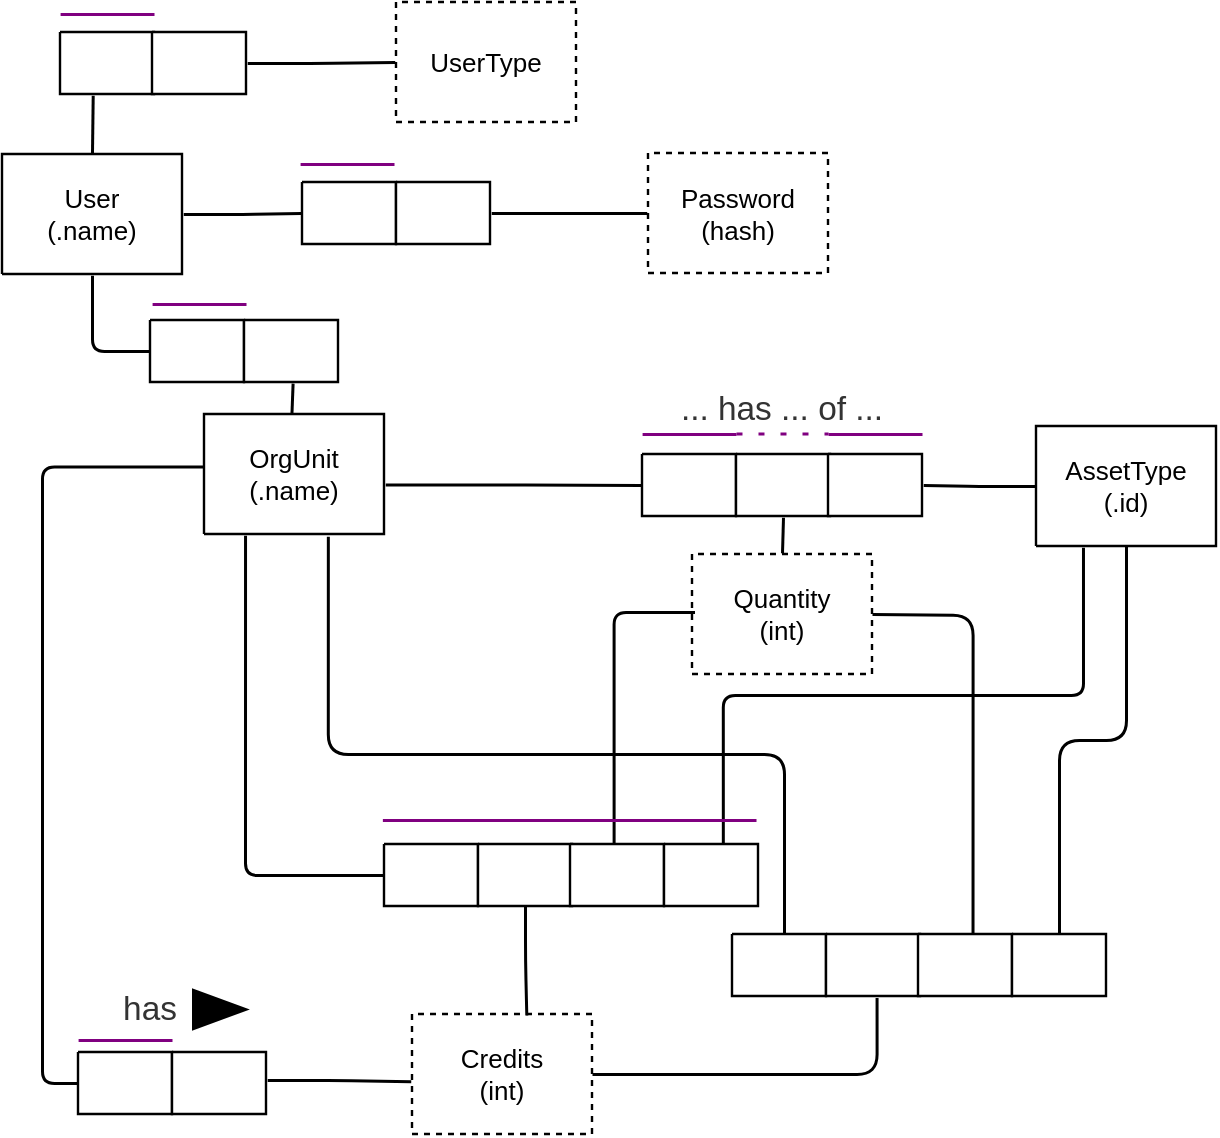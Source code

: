 <mxfile version="14.5.3" type="github">
  <diagram id="4xDrk-c8I_BD5ucDnmGU" name="Page-1">
    <mxGraphModel dx="1254" dy="651" grid="1" gridSize="10" guides="1" tooltips="1" connect="1" arrows="1" fold="1" page="1" pageScale="1" pageWidth="827" pageHeight="1169" math="0" shadow="0">
      <root>
        <mxCell id="0" />
        <mxCell id="1" parent="0" />
        <UserObject label="... has ... of ..." lucidchartObjectId="GAUo3a5jdaiz" id="cci7vfsGfOAvyLnjox6C-1">
          <mxCell style="html=1;overflow=block;blockSpacing=1;whiteSpace=wrap;strokeColor=none;fillColor=none;whiteSpace=wrap;fontSize=16.7;fontColor=#333333;spacing=0;strokeOpacity=100;rounded=1;absoluteArcSize=1;arcSize=9;strokeWidth=2.3;" parent="1" vertex="1">
            <mxGeometry x="435" y="225" width="180" height="45" as="geometry" />
          </mxCell>
        </UserObject>
        <UserObject label="has" lucidchartObjectId="yBUoh3BoLTmM" id="cci7vfsGfOAvyLnjox6C-2">
          <mxCell style="html=1;overflow=block;blockSpacing=1;whiteSpace=wrap;strokeColor=none;fillColor=none;whiteSpace=wrap;fontSize=16.7;fontColor=#333333;spacing=0;strokeOpacity=100;rounded=1;absoluteArcSize=1;arcSize=9;strokeWidth=2.3;" parent="1" vertex="1">
            <mxGeometry x="173" y="525" width="72" height="45" as="geometry" />
          </mxCell>
        </UserObject>
        <mxCell id="cci7vfsGfOAvyLnjox6C-3" value="" style="group;html=1;" parent="1" vertex="1">
          <mxGeometry x="285" y="134" width="47" height="31" as="geometry" />
        </mxCell>
        <mxCell id="cci7vfsGfOAvyLnjox6C-4" value="" style="shape=stencil(UzV2Ls5ILEhVNTIoLinKz04tz0wpyVA1dlE1MsrMy0gtyiwBslSNXVWNndPyi1LTi/JL81Ig/IJEkEoQKze/DGRCBUSfAUiHkUElMs8NojAnMw+nQkMDPEphkmQpJtoJKAqBDIQP0zJzciABhCyPHiJAIUhoGrsCAA==);whiteSpace=wrap;fontSize=13;fillOpacity=100;strokeWidth=1.2;whiteSpace=wrap;spacing=0;rounded=1;absoluteArcSize=1;arcSize=1.2;" parent="cci7vfsGfOAvyLnjox6C-3" vertex="1">
          <mxGeometry width="47" height="31" relative="1" as="geometry" />
        </mxCell>
        <mxCell id="cci7vfsGfOAvyLnjox6C-5" value="" style="group;html=1;" parent="1" vertex="1">
          <mxGeometry x="332" y="134" width="47" height="31" as="geometry" />
        </mxCell>
        <mxCell id="cci7vfsGfOAvyLnjox6C-6" value="" style="shape=stencil(UzV2Ls5ILEhVNTIoLinKz04tz0wpyVA1dlE1MsrMy0gtyiwBslSNXVWNndPyi1LTi/JL81Ig/IJEkEoQKze/DGRCBUSfAUiHkUElMs8NojAnMw+nQkMDPEphkmQpJtoJKAqBDIQP0zJzciABhCyPHiJAIUhoGrsCAA==);whiteSpace=wrap;fontSize=13;fillOpacity=100;strokeWidth=1.2;whiteSpace=wrap;spacing=0;rounded=1;absoluteArcSize=1;arcSize=1.2;" parent="cci7vfsGfOAvyLnjox6C-5" vertex="1">
          <mxGeometry width="47" height="31" relative="1" as="geometry" />
        </mxCell>
        <mxCell id="cci7vfsGfOAvyLnjox6C-7" value="" style="group;html=1;" parent="1" vertex="1">
          <mxGeometry x="135" y="120" width="90" height="60" as="geometry" />
        </mxCell>
        <mxCell id="cci7vfsGfOAvyLnjox6C-8" value="" style="shape=stencil(nZBLDoAgDERP0z3SIyjew0SURgSD+Lu9kMZoXLhwN9O+tukAlrNpJg1SzDH4QW/URgNYgZTkjA4UkwJUgGXng+6DX1zLfmoymdXo17xh5zmRJ6Q42BWCfc2oJfdAr+Yv+AP9Cb7OJ3H/2JG1HNGz/84klThPVCc=);whiteSpace=wrap;fontSize=13;fillOpacity=100;strokeWidth=1.2;whiteSpace=wrap;spacing=0;rounded=1;absoluteArcSize=1;arcSize=36;" parent="cci7vfsGfOAvyLnjox6C-7" vertex="1">
          <mxGeometry width="90" height="60" relative="1" as="geometry" />
        </mxCell>
        <mxCell id="cci7vfsGfOAvyLnjox6C-9" value="User&#xa;(.name)" style="strokeColor=none;fillColor=none;overflow=visible;whiteSpace=wrap;fontSize=13;whiteSpace=wrap;spacing=0;fillOpacity=100;rounded=1;absoluteArcSize=1;arcSize=36;strokeWidth=1.2;whiteSpace=wrap;" parent="cci7vfsGfOAvyLnjox6C-7" vertex="1">
          <mxGeometry x="0.188" y="0.222" width="56.16" height="33.36" relative="1" as="geometry" />
        </mxCell>
        <mxCell id="cci7vfsGfOAvyLnjox6C-10" value="" style="group;html=1;" parent="1" vertex="1">
          <mxGeometry x="458" y="119.5" width="90" height="60" as="geometry" />
        </mxCell>
        <mxCell id="cci7vfsGfOAvyLnjox6C-11" value="" style="shape=stencil(nZBLDoAgDERP0z3SIyjew0SURgSD+Lu9kMZoXLhwN9O+tukAlrNpJg1SzDH4QW/URgNYgZTkjA4UkwJUgGXng+6DX1zLfmoymdXo17xh5zmRJ6Q42BWCfc2oJfdAr+Yv+AP9Cb7OJ3H/2JG1HNGz/84klThPVCc=);whiteSpace=wrap;fontSize=13;fillOpacity=100;strokeWidth=1.2;whiteSpace=wrap;spacing=0;rounded=1;absoluteArcSize=1;arcSize=36;dashed=1;fixDash=1;" parent="cci7vfsGfOAvyLnjox6C-10" vertex="1">
          <mxGeometry width="90" height="60" relative="1" as="geometry" />
        </mxCell>
        <mxCell id="cci7vfsGfOAvyLnjox6C-12" value="Password&#xa;(hash)" style="strokeColor=none;fillColor=none;overflow=visible;whiteSpace=wrap;fontSize=13;whiteSpace=wrap;spacing=0;fillOpacity=100;rounded=1;absoluteArcSize=1;arcSize=36;dashed=1;fixDash=1;strokeWidth=1.2;whiteSpace=wrap;" parent="cci7vfsGfOAvyLnjox6C-10" vertex="1">
          <mxGeometry x="0.188" y="0.222" width="56.16" height="33.36" relative="1" as="geometry" />
        </mxCell>
        <mxCell id="cci7vfsGfOAvyLnjox6C-13" value="" style="group;html=1;" parent="1" vertex="1">
          <mxGeometry x="332" y="44" width="90" height="60" as="geometry" />
        </mxCell>
        <mxCell id="cci7vfsGfOAvyLnjox6C-14" value="" style="shape=stencil(nZBLDoAgDERP0z3SIyjew0SURgSD+Lu9kMZoXLhwN9O+tukAlrNpJg1SzDH4QW/URgNYgZTkjA4UkwJUgGXng+6DX1zLfmoymdXo17xh5zmRJ6Q42BWCfc2oJfdAr+Yv+AP9Cb7OJ3H/2JG1HNGz/84klThPVCc=);whiteSpace=wrap;fontSize=13;fillOpacity=100;strokeWidth=1.2;whiteSpace=wrap;spacing=0;rounded=1;absoluteArcSize=1;arcSize=36;dashed=1;fixDash=1;" parent="cci7vfsGfOAvyLnjox6C-13" vertex="1">
          <mxGeometry width="90" height="60" relative="1" as="geometry" />
        </mxCell>
        <mxCell id="cci7vfsGfOAvyLnjox6C-15" value="UserType" style="strokeColor=none;fillColor=none;overflow=visible;whiteSpace=wrap;fontSize=13;whiteSpace=wrap;spacing=0;fillOpacity=100;rounded=1;absoluteArcSize=1;arcSize=36;dashed=1;fixDash=1;strokeWidth=1.2;whiteSpace=wrap;" parent="cci7vfsGfOAvyLnjox6C-13" vertex="1">
          <mxGeometry x="0.188" y="0.222" width="56.16" height="33.36" relative="1" as="geometry" />
        </mxCell>
        <mxCell id="cci7vfsGfOAvyLnjox6C-16" value="" style="group;html=1;" parent="1" vertex="1">
          <mxGeometry x="164" y="59" width="47" height="31" as="geometry" />
        </mxCell>
        <mxCell id="cci7vfsGfOAvyLnjox6C-17" value="" style="shape=stencil(UzV2Ls5ILEhVNTIoLinKz04tz0wpyVA1dlE1MsrMy0gtyiwBslSNXVWNndPyi1LTi/JL81Ig/IJEkEoQKze/DGRCBUSfAUiHkUElMs8NojAnMw+nQkMDPEphkmQpJtoJKAqBDIQP0zJzciABhCyPHiJAIUhoGrsCAA==);whiteSpace=wrap;fontSize=13;fillOpacity=100;strokeWidth=1.2;whiteSpace=wrap;spacing=0;rounded=1;absoluteArcSize=1;arcSize=1.2;" parent="cci7vfsGfOAvyLnjox6C-16" vertex="1">
          <mxGeometry width="47" height="31" relative="1" as="geometry" />
        </mxCell>
        <mxCell id="cci7vfsGfOAvyLnjox6C-18" value="" style="group;html=1;" parent="1" vertex="1">
          <mxGeometry x="210" y="59" width="47" height="31" as="geometry" />
        </mxCell>
        <mxCell id="cci7vfsGfOAvyLnjox6C-19" value="" style="shape=stencil(UzV2Ls5ILEhVNTIoLinKz04tz0wpyVA1dlE1MsrMy0gtyiwBslSNXVWNndPyi1LTi/JL81Ig/IJEkEoQKze/DGRCBUSfAUiHkUElMs8NojAnMw+nQkMDPEphkmQpJtoJKAqBDIQP0zJzciABhCyPHiJAIUhoGrsCAA==);whiteSpace=wrap;fontSize=13;fillOpacity=100;strokeWidth=1.2;whiteSpace=wrap;spacing=0;rounded=1;absoluteArcSize=1;arcSize=1.2;" parent="cci7vfsGfOAvyLnjox6C-18" vertex="1">
          <mxGeometry width="47" height="31" relative="1" as="geometry" />
        </mxCell>
        <UserObject label="" lucidchartObjectId="wpUodiBZmsWQ" id="cci7vfsGfOAvyLnjox6C-20">
          <mxCell style="html=1;jettySize=18;whiteSpace=wrap;fontSize=13;strokeWidth=1.5;rounded=1;arcSize=12;edgeStyle=orthogonalEdgeStyle;startArrow=none;;endArrow=none;;exitX=1.007;exitY=0.5;exitPerimeter=0;entryX=-0.013;entryY=0.5;entryPerimeter=0;" parent="1" source="cci7vfsGfOAvyLnjox6C-7" target="cci7vfsGfOAvyLnjox6C-3" edge="1">
            <mxGeometry width="100" height="100" relative="1" as="geometry">
              <Array as="points" />
            </mxGeometry>
          </mxCell>
        </UserObject>
        <UserObject label="" lucidchartObjectId="XpUoNl3l4ifS" id="cci7vfsGfOAvyLnjox6C-21">
          <mxCell style="html=1;jettySize=18;whiteSpace=wrap;fontSize=13;strokeOpacity=100;strokeWidth=1.5;rounded=1;arcSize=12;edgeStyle=orthogonalEdgeStyle;startArrow=none;;endArrow=none;;exitX=1.013;exitY=0.5;exitPerimeter=0;entryX=-0.007;entryY=0.5;entryPerimeter=0;" parent="1" source="cci7vfsGfOAvyLnjox6C-5" target="cci7vfsGfOAvyLnjox6C-10" edge="1">
            <mxGeometry width="100" height="100" relative="1" as="geometry">
              <Array as="points" />
            </mxGeometry>
          </mxCell>
        </UserObject>
        <UserObject label="" lucidchartObjectId="2pUoSjS_FtsD" id="cci7vfsGfOAvyLnjox6C-22">
          <mxCell style="html=1;jettySize=18;whiteSpace=wrap;fontSize=13;strokeOpacity=100;strokeWidth=1.5;rounded=1;arcSize=12;edgeStyle=orthogonalEdgeStyle;startArrow=none;;endArrow=none;;exitX=0.5;exitY=-0.01;exitPerimeter=0;entryX=0.348;entryY=1.019;entryPerimeter=0;" parent="1" source="cci7vfsGfOAvyLnjox6C-7" target="cci7vfsGfOAvyLnjox6C-16" edge="1">
            <mxGeometry width="100" height="100" relative="1" as="geometry">
              <Array as="points" />
            </mxGeometry>
          </mxCell>
        </UserObject>
        <UserObject label="" lucidchartObjectId="_pUo.dQQp8Nm" id="cci7vfsGfOAvyLnjox6C-23">
          <mxCell style="html=1;jettySize=18;whiteSpace=wrap;fontSize=13;strokeOpacity=100;strokeWidth=1.5;rounded=1;arcSize=12;edgeStyle=orthogonalEdgeStyle;startArrow=none;;endArrow=none;;exitX=1.013;exitY=0.5;exitPerimeter=0;entryX=-0.007;entryY=0.5;entryPerimeter=0;" parent="1" source="cci7vfsGfOAvyLnjox6C-18" target="cci7vfsGfOAvyLnjox6C-13" edge="1">
            <mxGeometry width="100" height="100" relative="1" as="geometry">
              <Array as="points" />
            </mxGeometry>
          </mxCell>
        </UserObject>
        <mxCell id="cci7vfsGfOAvyLnjox6C-24" value="" style="group;html=1;" parent="1" vertex="1">
          <mxGeometry x="236" y="250" width="90" height="60" as="geometry" />
        </mxCell>
        <mxCell id="cci7vfsGfOAvyLnjox6C-25" value="" style="shape=stencil(nZBLDoAgDERP0z3SIyjew0SURgSD+Lu9kMZoXLhwN9O+tukAlrNpJg1SzDH4QW/URgNYgZTkjA4UkwJUgGXng+6DX1zLfmoymdXo17xh5zmRJ6Q42BWCfc2oJfdAr+Yv+AP9Cb7OJ3H/2JG1HNGz/84klThPVCc=);whiteSpace=wrap;fontSize=13;fillOpacity=100;strokeWidth=1.2;whiteSpace=wrap;spacing=0;rounded=1;absoluteArcSize=1;arcSize=36;" parent="cci7vfsGfOAvyLnjox6C-24" vertex="1">
          <mxGeometry width="90" height="60" relative="1" as="geometry" />
        </mxCell>
        <mxCell id="cci7vfsGfOAvyLnjox6C-26" value="OrgUnit&#xa;(.name)" style="strokeColor=none;fillColor=none;overflow=visible;whiteSpace=wrap;fontSize=13;whiteSpace=wrap;spacing=0;fillOpacity=100;rounded=1;absoluteArcSize=1;arcSize=36;strokeWidth=1.2;whiteSpace=wrap;" parent="cci7vfsGfOAvyLnjox6C-24" vertex="1">
          <mxGeometry x="0.188" y="0.222" width="56.16" height="33.36" relative="1" as="geometry" />
        </mxCell>
        <mxCell id="cci7vfsGfOAvyLnjox6C-27" value="" style="group;html=1;" parent="1" vertex="1">
          <mxGeometry x="209" y="203" width="47" height="31" as="geometry" />
        </mxCell>
        <mxCell id="cci7vfsGfOAvyLnjox6C-28" value="" style="shape=stencil(UzV2Ls5ILEhVNTIoLinKz04tz0wpyVA1dlE1MsrMy0gtyiwBslSNXVWNndPyi1LTi/JL81Ig/IJEkEoQKze/DGRCBUSfAUiHkUElMs8NojAnMw+nQkMDPEphkmQpJtoJKAqBDIQP0zJzciABhCyPHiJAIUhoGrsCAA==);whiteSpace=wrap;fontSize=13;fillOpacity=100;strokeWidth=1.2;whiteSpace=wrap;spacing=0;rounded=1;absoluteArcSize=1;arcSize=1.2;" parent="cci7vfsGfOAvyLnjox6C-27" vertex="1">
          <mxGeometry width="47" height="31" relative="1" as="geometry" />
        </mxCell>
        <mxCell id="cci7vfsGfOAvyLnjox6C-29" value="" style="group;html=1;" parent="1" vertex="1">
          <mxGeometry x="256" y="203" width="47" height="31" as="geometry" />
        </mxCell>
        <mxCell id="cci7vfsGfOAvyLnjox6C-30" value="" style="shape=stencil(UzV2Ls5ILEhVNTIoLinKz04tz0wpyVA1dlE1MsrMy0gtyiwBslSNXVWNndPyi1LTi/JL81Ig/IJEkEoQKze/DGRCBUSfAUiHkUElMs8NojAnMw+nQkMDPEphkmQpJtoJKAqBDIQP0zJzciABhCyPHiJAIUhoGrsCAA==);whiteSpace=wrap;fontSize=13;fillOpacity=100;strokeWidth=1.2;whiteSpace=wrap;spacing=0;rounded=1;absoluteArcSize=1;arcSize=1.2;" parent="cci7vfsGfOAvyLnjox6C-29" vertex="1">
          <mxGeometry width="47" height="31" relative="1" as="geometry" />
        </mxCell>
        <UserObject label="" lucidchartObjectId="AqUoGlhD3~EB" id="cci7vfsGfOAvyLnjox6C-31">
          <mxCell style="html=1;jettySize=18;whiteSpace=wrap;fontSize=13;strokeOpacity=100;strokeWidth=1.5;rounded=1;arcSize=12;edgeStyle=orthogonalEdgeStyle;startArrow=none;;endArrow=none;;exitX=0.5;exitY=1.01;exitPerimeter=0;entryX=-0.013;entryY=0.5;entryPerimeter=0;" parent="1" source="cci7vfsGfOAvyLnjox6C-7" target="cci7vfsGfOAvyLnjox6C-27" edge="1">
            <mxGeometry width="100" height="100" relative="1" as="geometry">
              <Array as="points" />
            </mxGeometry>
          </mxCell>
        </UserObject>
        <UserObject label="" lucidchartObjectId="CqUoW1-_6A-1" id="cci7vfsGfOAvyLnjox6C-32">
          <mxCell style="html=1;jettySize=18;whiteSpace=wrap;fontSize=13;strokeOpacity=100;strokeWidth=1.5;rounded=1;arcSize=12;edgeStyle=orthogonalEdgeStyle;startArrow=none;;endArrow=none;;exitX=0.517;exitY=1.019;exitPerimeter=0;entryX=0.486;entryY=-0.01;entryPerimeter=0;" parent="1" source="cci7vfsGfOAvyLnjox6C-29" target="cci7vfsGfOAvyLnjox6C-24" edge="1">
            <mxGeometry width="100" height="100" relative="1" as="geometry">
              <Array as="points" />
            </mxGeometry>
          </mxCell>
        </UserObject>
        <mxCell id="cci7vfsGfOAvyLnjox6C-33" value="" style="group;html=1;" parent="1" vertex="1">
          <mxGeometry x="173" y="569" width="47" height="31" as="geometry" />
        </mxCell>
        <mxCell id="cci7vfsGfOAvyLnjox6C-34" value="" style="shape=stencil(UzV2Ls5ILEhVNTIoLinKz04tz0wpyVA1dlE1MsrMy0gtyiwBslSNXVWNndPyi1LTi/JL81Ig/IJEkEoQKze/DGRCBUSfAUiHkUElMs8NojAnMw+nQkMDPEphkmQpJtoJKAqBDIQP0zJzciABhCyPHiJAIUhoGrsCAA==);whiteSpace=wrap;fontSize=13;fillOpacity=100;strokeWidth=1.2;whiteSpace=wrap;spacing=0;rounded=1;absoluteArcSize=1;arcSize=1.2;" parent="cci7vfsGfOAvyLnjox6C-33" vertex="1">
          <mxGeometry width="47" height="31" relative="1" as="geometry" />
        </mxCell>
        <mxCell id="cci7vfsGfOAvyLnjox6C-35" value="" style="group;html=1;" parent="1" vertex="1">
          <mxGeometry x="220" y="569" width="47" height="31" as="geometry" />
        </mxCell>
        <mxCell id="cci7vfsGfOAvyLnjox6C-36" value="" style="shape=stencil(UzV2Ls5ILEhVNTIoLinKz04tz0wpyVA1dlE1MsrMy0gtyiwBslSNXVWNndPyi1LTi/JL81Ig/IJEkEoQKze/DGRCBUSfAUiHkUElMs8NojAnMw+nQkMDPEphkmQpJtoJKAqBDIQP0zJzciABhCyPHiJAIUhoGrsCAA==);whiteSpace=wrap;fontSize=13;fillOpacity=100;strokeWidth=1.2;whiteSpace=wrap;spacing=0;rounded=1;absoluteArcSize=1;arcSize=1.2;" parent="cci7vfsGfOAvyLnjox6C-35" vertex="1">
          <mxGeometry width="47" height="31" relative="1" as="geometry" />
        </mxCell>
        <UserObject label="" lucidchartObjectId="urUoFV95wwJ4" id="cci7vfsGfOAvyLnjox6C-37">
          <mxCell style="html=1;jettySize=18;whiteSpace=wrap;fontSize=13;strokeOpacity=100;strokeWidth=1.5;rounded=1;arcSize=12;edgeStyle=orthogonalEdgeStyle;startArrow=none;;endArrow=none;;exitX=-0.007;exitY=0.438;exitPerimeter=0;entryX=-0.013;entryY=0.5;entryPerimeter=0;" parent="1" source="cci7vfsGfOAvyLnjox6C-24" target="cci7vfsGfOAvyLnjox6C-33" edge="1">
            <mxGeometry width="100" height="100" relative="1" as="geometry">
              <Array as="points" />
            </mxGeometry>
          </mxCell>
        </UserObject>
        <mxCell id="cci7vfsGfOAvyLnjox6C-38" value="" style="group;html=1;" parent="1" vertex="1">
          <mxGeometry x="340" y="550" width="90" height="58" as="geometry" />
        </mxCell>
        <mxCell id="cci7vfsGfOAvyLnjox6C-39" value="" style="shape=stencil(nZBLDoAgDERP0z3SIyjew0SURgSD+Lu9kMZoXLhwN9O+tukAlrNpJg1SzDH4QW/URgNYgZTkjA4UkwJUgGXng+6DX1zLfmoymdXo17xh5zmRJ6Q42BWCfc2oJfdAr+Yv+AP9Cb7OJ3H/2JG1HNGz/84klThPVCc=);whiteSpace=wrap;fontSize=13;fillOpacity=100;strokeWidth=1.2;whiteSpace=wrap;spacing=0;rounded=1;absoluteArcSize=1;arcSize=36;dashed=1;fixDash=1;" parent="cci7vfsGfOAvyLnjox6C-38" vertex="1">
          <mxGeometry width="90" height="60" relative="1" as="geometry" />
        </mxCell>
        <mxCell id="cci7vfsGfOAvyLnjox6C-40" value="Credits&#xa;(int)" style="strokeColor=none;fillColor=none;overflow=visible;whiteSpace=wrap;fontSize=13;whiteSpace=wrap;spacing=0;fillOpacity=100;rounded=1;absoluteArcSize=1;arcSize=36;dashed=1;fixDash=1;strokeWidth=1.2;whiteSpace=wrap;" parent="cci7vfsGfOAvyLnjox6C-38" vertex="1">
          <mxGeometry x="0.188" y="0.222" width="56.16" height="33.36" relative="1" as="geometry" />
        </mxCell>
        <mxCell id="UG2KLuJumTgGQN7fInbH-13" style="edgeStyle=orthogonalEdgeStyle;orthogonalLoop=1;jettySize=auto;html=1;entryX=0.538;entryY=1.024;entryDx=0;entryDy=0;entryPerimeter=0;endArrow=none;strokeColor=#000000;strokeWidth=1.5;fontSize=13;" edge="1" parent="cci7vfsGfOAvyLnjox6C-38" source="cci7vfsGfOAvyLnjox6C-39" target="UG2KLuJumTgGQN7fInbH-8">
          <mxGeometry relative="1" as="geometry" />
        </mxCell>
        <UserObject label="" lucidchartObjectId="MrUospK7TK_g" id="cci7vfsGfOAvyLnjox6C-41">
          <mxCell style="html=1;jettySize=18;whiteSpace=wrap;fontSize=13;strokeOpacity=100;strokeWidth=1.5;rounded=1;arcSize=12;edgeStyle=orthogonalEdgeStyle;startArrow=none;;endArrow=none;;exitX=1.013;exitY=0.45;exitPerimeter=0;entryX=-0.007;entryY=0.579;entryPerimeter=0;" parent="1" source="cci7vfsGfOAvyLnjox6C-35" target="cci7vfsGfOAvyLnjox6C-38" edge="1">
            <mxGeometry width="100" height="100" relative="1" as="geometry">
              <Array as="points" />
            </mxGeometry>
          </mxCell>
        </UserObject>
        <mxCell id="cci7vfsGfOAvyLnjox6C-42" value="" style="group;dropTarget=0;" parent="1" vertex="1">
          <mxGeometry x="455" y="270" width="140" height="31" as="geometry" />
        </mxCell>
        <mxCell id="cci7vfsGfOAvyLnjox6C-43" value="" style="group;html=1;" parent="cci7vfsGfOAvyLnjox6C-42" vertex="1">
          <mxGeometry width="47" height="31" as="geometry" />
        </mxCell>
        <mxCell id="cci7vfsGfOAvyLnjox6C-44" value="" style="shape=stencil(UzV2Ls5ILEhVNTIoLinKz04tz0wpyVA1dlE1MsrMy0gtyiwBslSNXVWNndPyi1LTi/JL81Ig/IJEkEoQKze/DGRCBUSfAUiHkUElMs8NojAnMw+nQkMDPEphkmQpJtoJKAqBDIQP0zJzciABhCyPHiJAIUhoGrsCAA==);whiteSpace=wrap;fontSize=13;fillOpacity=100;strokeWidth=1.2;whiteSpace=wrap;spacing=0;rounded=1;absoluteArcSize=1;arcSize=1.2;" parent="cci7vfsGfOAvyLnjox6C-43" vertex="1">
          <mxGeometry width="47" height="31" relative="1" as="geometry" />
        </mxCell>
        <mxCell id="cci7vfsGfOAvyLnjox6C-45" value="" style="group;html=1;" parent="cci7vfsGfOAvyLnjox6C-42" vertex="1">
          <mxGeometry x="47" width="47" height="31" as="geometry" />
        </mxCell>
        <mxCell id="cci7vfsGfOAvyLnjox6C-46" value="" style="shape=stencil(UzV2Ls5ILEhVNTIoLinKz04tz0wpyVA1dlE1MsrMy0gtyiwBslSNXVWNndPyi1LTi/JL81Ig/IJEkEoQKze/DGRCBUSfAUiHkUElMs8NojAnMw+nQkMDPEphkmQpJtoJKAqBDIQP0zJzciABhCyPHiJAIUhoGrsCAA==);whiteSpace=wrap;fontSize=13;fillOpacity=100;strokeWidth=1.2;whiteSpace=wrap;spacing=0;rounded=1;absoluteArcSize=1;arcSize=1.2;" parent="cci7vfsGfOAvyLnjox6C-45" vertex="1">
          <mxGeometry width="47" height="31" relative="1" as="geometry" />
        </mxCell>
        <mxCell id="cci7vfsGfOAvyLnjox6C-47" value="" style="group;html=1;" parent="cci7vfsGfOAvyLnjox6C-42" vertex="1">
          <mxGeometry x="93" width="47" height="31" as="geometry" />
        </mxCell>
        <mxCell id="cci7vfsGfOAvyLnjox6C-48" value="" style="shape=stencil(UzV2Ls5ILEhVNTIoLinKz04tz0wpyVA1dlE1MsrMy0gtyiwBslSNXVWNndPyi1LTi/JL81Ig/IJEkEoQKze/DGRCBUSfAUiHkUElMs8NojAnMw+nQkMDPEphkmQpJtoJKAqBDIQP0zJzciABhCyPHiJAIUhoGrsCAA==);whiteSpace=wrap;fontSize=13;fillOpacity=100;strokeWidth=1.2;whiteSpace=wrap;spacing=0;rounded=1;absoluteArcSize=1;arcSize=1.2;" parent="cci7vfsGfOAvyLnjox6C-47" vertex="1">
          <mxGeometry width="47" height="31" relative="1" as="geometry" />
        </mxCell>
        <mxCell id="cci7vfsGfOAvyLnjox6C-49" value="" style="group;html=1;" parent="1" vertex="1">
          <mxGeometry x="652" y="256" width="90" height="60" as="geometry" />
        </mxCell>
        <mxCell id="cci7vfsGfOAvyLnjox6C-50" value="" style="shape=stencil(nZBLDoAgDERP0z3SIyjew0SURgSD+Lu9kMZoXLhwN9O+tukAlrNpJg1SzDH4QW/URgNYgZTkjA4UkwJUgGXng+6DX1zLfmoymdXo17xh5zmRJ6Q42BWCfc2oJfdAr+Yv+AP9Cb7OJ3H/2JG1HNGz/84klThPVCc=);whiteSpace=wrap;fontSize=13;fillOpacity=100;strokeWidth=1.2;whiteSpace=wrap;spacing=0;rounded=1;absoluteArcSize=1;arcSize=36;" parent="cci7vfsGfOAvyLnjox6C-49" vertex="1">
          <mxGeometry width="90" height="60" relative="1" as="geometry" />
        </mxCell>
        <mxCell id="cci7vfsGfOAvyLnjox6C-51" value="AssetType&#xa;(.id)" style="strokeColor=none;fillColor=none;overflow=visible;whiteSpace=wrap;fontSize=13;whiteSpace=wrap;spacing=0;fillOpacity=100;rounded=1;absoluteArcSize=1;arcSize=36;strokeWidth=1.2;whiteSpace=wrap;" parent="cci7vfsGfOAvyLnjox6C-49" vertex="1">
          <mxGeometry x="0.188" y="0.222" width="56.16" height="33.36" relative="1" as="geometry" />
        </mxCell>
        <mxCell id="UG2KLuJumTgGQN7fInbH-16" style="edgeStyle=orthogonalEdgeStyle;orthogonalLoop=1;jettySize=auto;html=1;endArrow=none;strokeColor=#000000;strokeWidth=1.5;fontSize=13;" edge="1" parent="cci7vfsGfOAvyLnjox6C-49" source="cci7vfsGfOAvyLnjox6C-50" target="UG2KLuJumTgGQN7fInbH-12">
          <mxGeometry relative="1" as="geometry" />
        </mxCell>
        <mxCell id="cci7vfsGfOAvyLnjox6C-52" value="" style="group;html=1;" parent="1" vertex="1">
          <mxGeometry x="480" y="320" width="90" height="60" as="geometry" />
        </mxCell>
        <mxCell id="cci7vfsGfOAvyLnjox6C-53" value="" style="shape=stencil(nZBLDoAgDERP0z3SIyjew0SURgSD+Lu9kMZoXLhwN9O+tukAlrNpJg1SzDH4QW/URgNYgZTkjA4UkwJUgGXng+6DX1zLfmoymdXo17xh5zmRJ6Q42BWCfc2oJfdAr+Yv+AP9Cb7OJ3H/2JG1HNGz/84klThPVCc=);whiteSpace=wrap;fontSize=13;fillOpacity=100;strokeWidth=1.2;whiteSpace=wrap;spacing=0;rounded=1;absoluteArcSize=1;arcSize=36;dashed=1;fixDash=1;" parent="cci7vfsGfOAvyLnjox6C-52" vertex="1">
          <mxGeometry width="90" height="60" relative="1" as="geometry" />
        </mxCell>
        <mxCell id="cci7vfsGfOAvyLnjox6C-54" value="Quantity&#xa;(int)" style="strokeColor=none;fillColor=none;overflow=visible;whiteSpace=wrap;fontSize=13;whiteSpace=wrap;spacing=0;fillOpacity=100;rounded=1;absoluteArcSize=1;arcSize=36;dashed=1;fixDash=1;strokeWidth=1.2;whiteSpace=wrap;" parent="cci7vfsGfOAvyLnjox6C-52" vertex="1">
          <mxGeometry x="0.188" y="0.222" width="56.16" height="33.36" relative="1" as="geometry" />
        </mxCell>
        <mxCell id="UG2KLuJumTgGQN7fInbH-15" style="edgeStyle=orthogonalEdgeStyle;orthogonalLoop=1;jettySize=auto;html=1;entryX=0.58;entryY=0.123;entryDx=0;entryDy=0;entryPerimeter=0;endArrow=none;strokeColor=#000000;strokeWidth=1.5;fontSize=13;" edge="1" parent="cci7vfsGfOAvyLnjox6C-52" target="UG2KLuJumTgGQN7fInbH-10">
          <mxGeometry relative="1" as="geometry">
            <mxPoint x="90" y="30" as="sourcePoint" />
          </mxGeometry>
        </mxCell>
        <UserObject label="" lucidchartObjectId="otUobNhH72aN" id="cci7vfsGfOAvyLnjox6C-55">
          <mxCell style="html=1;jettySize=18;whiteSpace=wrap;fontSize=13;strokeOpacity=100;strokeWidth=1.5;rounded=1;arcSize=12;edgeStyle=orthogonalEdgeStyle;startArrow=none;;endArrow=none;;exitX=0.5;exitY=-0.01;exitPerimeter=0;entryX=0.5;entryY=1.019;entryPerimeter=0;" parent="1" source="cci7vfsGfOAvyLnjox6C-52" target="cci7vfsGfOAvyLnjox6C-45" edge="1">
            <mxGeometry width="100" height="100" relative="1" as="geometry">
              <Array as="points" />
            </mxGeometry>
          </mxCell>
        </UserObject>
        <UserObject label="" lucidchartObjectId="stUoQ4mwAajB" id="cci7vfsGfOAvyLnjox6C-56">
          <mxCell style="html=1;jettySize=18;whiteSpace=wrap;fontSize=13;strokeOpacity=100;strokeWidth=1.5;rounded=1;arcSize=12;edgeStyle=orthogonalEdgeStyle;startArrow=none;;endArrow=none;;exitX=1.007;exitY=0.587;exitPerimeter=0;entryX=-0.013;entryY=0.5;entryPerimeter=0;" parent="1" source="cci7vfsGfOAvyLnjox6C-24" target="cci7vfsGfOAvyLnjox6C-43" edge="1">
            <mxGeometry width="100" height="100" relative="1" as="geometry">
              <Array as="points" />
            </mxGeometry>
          </mxCell>
        </UserObject>
        <UserObject label="" lucidchartObjectId="wtUo6aksbGxe" id="cci7vfsGfOAvyLnjox6C-57">
          <mxCell style="html=1;jettySize=18;whiteSpace=wrap;fontSize=13;strokeOpacity=100;strokeWidth=1.5;rounded=1;arcSize=12;edgeStyle=orthogonalEdgeStyle;startArrow=none;;endArrow=none;;exitX=-0.007;exitY=0.5;exitPerimeter=0;entryX=1.013;entryY=0.5;entryPerimeter=0;" parent="1" source="cci7vfsGfOAvyLnjox6C-49" target="cci7vfsGfOAvyLnjox6C-47" edge="1">
            <mxGeometry width="100" height="100" relative="1" as="geometry">
              <Array as="points" />
            </mxGeometry>
          </mxCell>
        </UserObject>
        <mxCell id="cci7vfsGfOAvyLnjox6C-58" value="" style="group;html=1;" parent="1" vertex="1">
          <mxGeometry x="455" y="260" width="47" height="1" as="geometry" />
        </mxCell>
        <mxCell id="cci7vfsGfOAvyLnjox6C-59" value="" style="shape=stencil(dY9dDoQgDIRP09dNoUdQ9x4kojSyYJD98faCNdFs4ttM+7WdAjWLM7MFjUtOcbJf7rMDakFrDs4mzkUBdUDNEJMdU3yHXvxsKlnVK37qhp/M4UPVGY3r4Xf3FNRzuKAK8R4t4jwxsPeS8Nr/j1RK8g51Gw==);whiteSpace=wrap;fontSize=13;strokeColor=#800080;fillOpacity=0;fillColor=#ffffff;strokeWidth=1.5;whiteSpace=wrap;spacing=0;rounded=1;absoluteArcSize=1;arcSize=1.2;" parent="cci7vfsGfOAvyLnjox6C-58" vertex="1">
          <mxGeometry width="47" height="1" relative="1" as="geometry" />
        </mxCell>
        <mxCell id="cci7vfsGfOAvyLnjox6C-60" value="" style="shape=stencil(fY9LDoAgDERP061BumLt5x4mojQiGMTf7YV0oXHhbqZ9baeA1Wq6RYMUawx+0gf10QDWICU5owPFpAAbwGrwQY/Bb65nv3SZzGr2e95w8pzIE1Jc7ErBvmXUknuhShXqj07iuTKQtRzy3f+mSiX+CJsb);whiteSpace=wrap;fontSize=13;strokeOpacity=0;fillOpacity=0;fillColor=#ffffff;strokeWidth=1.5;whiteSpace=wrap;spacing=0;rounded=1;absoluteArcSize=1;arcSize=1.2;" parent="cci7vfsGfOAvyLnjox6C-58" vertex="1">
          <mxGeometry width="47" height="1" relative="1" as="geometry" />
        </mxCell>
        <mxCell id="cci7vfsGfOAvyLnjox6C-61" value="" style="group;html=1;" parent="1" vertex="1">
          <mxGeometry x="548" y="260" width="47" height="1" as="geometry" />
        </mxCell>
        <mxCell id="cci7vfsGfOAvyLnjox6C-62" value="" style="shape=stencil(dY9dDoQgDIRP09dNoUdQ9x4kojSyYJD98faCNdFs4ttM+7WdAjWLM7MFjUtOcbJf7rMDakFrDs4mzkUBdUDNEJMdU3yHXvxsKlnVK37qhp/M4UPVGY3r4Xf3FNRzuKAK8R4t4jwxsPeS8Nr/j1RK8g51Gw==);whiteSpace=wrap;fontSize=13;strokeColor=#800080;fillOpacity=0;fillColor=#ffffff;strokeWidth=1.5;whiteSpace=wrap;spacing=0;rounded=1;absoluteArcSize=1;arcSize=1.2;" parent="cci7vfsGfOAvyLnjox6C-61" vertex="1">
          <mxGeometry width="47" height="1" relative="1" as="geometry" />
        </mxCell>
        <mxCell id="cci7vfsGfOAvyLnjox6C-63" value="" style="shape=stencil(fY9LDoAgDERP061BumLt5x4mojQiGMTf7YV0oXHhbqZ9baeA1Wq6RYMUawx+0gf10QDWICU5owPFpAAbwGrwQY/Bb65nv3SZzGr2e95w8pzIE1Jc7ErBvmXUknuhShXqj07iuTKQtRzy3f+mSiX+CJsb);whiteSpace=wrap;fontSize=13;strokeOpacity=0;fillOpacity=0;fillColor=#ffffff;strokeWidth=1.5;whiteSpace=wrap;spacing=0;rounded=1;absoluteArcSize=1;arcSize=1.2;" parent="cci7vfsGfOAvyLnjox6C-61" vertex="1">
          <mxGeometry width="47" height="1" relative="1" as="geometry" />
        </mxCell>
        <UserObject label="" lucidchartObjectId="JzUoSvtOLxQg" id="cci7vfsGfOAvyLnjox6C-64">
          <mxCell style="html=1;jettySize=18;whiteSpace=wrap;fontSize=13;strokeColor=#800080;strokeOpacity=100;dashed=1;fixDash=1;dashPattern=3 8;strokeWidth=1.5;rounded=1;arcSize=0;edgeStyle=orthogonalEdgeStyle;startArrow=none;;endArrow=none;;exitX=1;exitY=-0.232;exitPerimeter=0;entryX=0.001;entryY=-0.232;entryPerimeter=0;" parent="1" source="cci7vfsGfOAvyLnjox6C-58" target="cci7vfsGfOAvyLnjox6C-61" edge="1">
            <mxGeometry width="100" height="100" relative="1" as="geometry">
              <Array as="points">
                <mxPoint x="520" y="260" />
                <mxPoint x="520" y="260" />
              </Array>
            </mxGeometry>
          </mxCell>
        </UserObject>
        <UserObject label="" lucidchartObjectId="EBUo8RcjoxGg" id="cci7vfsGfOAvyLnjox6C-65">
          <mxCell style="html=1;overflow=block;blockSpacing=1;whiteSpace=wrap;shape=mxgraph.basic.acute_triangle;dx=0.5;anchorPointDirection=0;whiteSpace=wrap;fontSize=13;spacing=3.8;strokeOpacity=100;fillOpacity=100;rotation=90;fillColor=#000000;strokeWidth=1.5;" parent="1" vertex="1">
            <mxGeometry x="234" y="534.5" width="19" height="26" as="geometry" />
          </mxCell>
        </UserObject>
        <mxCell id="cci7vfsGfOAvyLnjox6C-66" value="" style="group;html=1;" parent="1" vertex="1">
          <mxGeometry x="173" y="563" width="47" height="1" as="geometry" />
        </mxCell>
        <mxCell id="cci7vfsGfOAvyLnjox6C-67" value="" style="shape=stencil(dY9dDoQgDIRP09dNoUdQ9x4kojSyYJD98faCNdFs4ttM+7WdAjWLM7MFjUtOcbJf7rMDakFrDs4mzkUBdUDNEJMdU3yHXvxsKlnVK37qhp/M4UPVGY3r4Xf3FNRzuKAK8R4t4jwxsPeS8Nr/j1RK8g51Gw==);whiteSpace=wrap;fontSize=13;strokeColor=#800080;fillOpacity=0;fillColor=#ffffff;strokeWidth=1.5;whiteSpace=wrap;spacing=0;rounded=1;absoluteArcSize=1;arcSize=1.2;" parent="cci7vfsGfOAvyLnjox6C-66" vertex="1">
          <mxGeometry width="47" height="1" relative="1" as="geometry" />
        </mxCell>
        <mxCell id="cci7vfsGfOAvyLnjox6C-68" value="" style="shape=stencil(fY9LDoAgDERP061BumLt5x4mojQiGMTf7YV0oXHhbqZ9baeA1Wq6RYMUawx+0gf10QDWICU5owPFpAAbwGrwQY/Bb65nv3SZzGr2e95w8pzIE1Jc7ErBvmXUknuhShXqj07iuTKQtRzy3f+mSiX+CJsb);whiteSpace=wrap;fontSize=13;strokeOpacity=0;fillOpacity=0;fillColor=#ffffff;strokeWidth=1.5;whiteSpace=wrap;spacing=0;rounded=1;absoluteArcSize=1;arcSize=1.2;" parent="cci7vfsGfOAvyLnjox6C-66" vertex="1">
          <mxGeometry width="47" height="1" relative="1" as="geometry" />
        </mxCell>
        <mxCell id="cci7vfsGfOAvyLnjox6C-69" value="" style="group;html=1;" parent="1" vertex="1">
          <mxGeometry x="210" y="195" width="47" height="1" as="geometry" />
        </mxCell>
        <mxCell id="cci7vfsGfOAvyLnjox6C-70" value="" style="shape=stencil(dY9dDoQgDIRP09dNoUdQ9x4kojSyYJD98faCNdFs4ttM+7WdAjWLM7MFjUtOcbJf7rMDakFrDs4mzkUBdUDNEJMdU3yHXvxsKlnVK37qhp/M4UPVGY3r4Xf3FNRzuKAK8R4t4jwxsPeS8Nr/j1RK8g51Gw==);whiteSpace=wrap;fontSize=13;strokeColor=#800080;fillOpacity=0;fillColor=#ffffff;strokeWidth=1.5;whiteSpace=wrap;spacing=0;rounded=1;absoluteArcSize=1;arcSize=1.2;" parent="cci7vfsGfOAvyLnjox6C-69" vertex="1">
          <mxGeometry width="47" height="1" relative="1" as="geometry" />
        </mxCell>
        <mxCell id="cci7vfsGfOAvyLnjox6C-71" value="" style="shape=stencil(fY9LDoAgDERP061BumLt5x4mojQiGMTf7YV0oXHhbqZ9baeA1Wq6RYMUawx+0gf10QDWICU5owPFpAAbwGrwQY/Bb65nv3SZzGr2e95w8pzIE1Jc7ErBvmXUknuhShXqj07iuTKQtRzy3f+mSiX+CJsb);whiteSpace=wrap;fontSize=13;strokeOpacity=0;fillOpacity=0;fillColor=#ffffff;strokeWidth=1.5;whiteSpace=wrap;spacing=0;rounded=1;absoluteArcSize=1;arcSize=1.2;" parent="cci7vfsGfOAvyLnjox6C-69" vertex="1">
          <mxGeometry width="47" height="1" relative="1" as="geometry" />
        </mxCell>
        <mxCell id="cci7vfsGfOAvyLnjox6C-72" value="" style="group;html=1;" parent="1" vertex="1">
          <mxGeometry x="284" y="125" width="47" height="1" as="geometry" />
        </mxCell>
        <mxCell id="cci7vfsGfOAvyLnjox6C-73" value="" style="shape=stencil(dY9dDoQgDIRP09dNoUdQ9x4kojSyYJD98faCNdFs4ttM+7WdAjWLM7MFjUtOcbJf7rMDakFrDs4mzkUBdUDNEJMdU3yHXvxsKlnVK37qhp/M4UPVGY3r4Xf3FNRzuKAK8R4t4jwxsPeS8Nr/j1RK8g51Gw==);whiteSpace=wrap;fontSize=13;strokeColor=#800080;fillOpacity=0;fillColor=#ffffff;strokeWidth=1.5;whiteSpace=wrap;spacing=0;rounded=1;absoluteArcSize=1;arcSize=1.2;" parent="cci7vfsGfOAvyLnjox6C-72" vertex="1">
          <mxGeometry width="47" height="1" relative="1" as="geometry" />
        </mxCell>
        <mxCell id="cci7vfsGfOAvyLnjox6C-74" value="" style="shape=stencil(fY9LDoAgDERP061BumLt5x4mojQiGMTf7YV0oXHhbqZ9baeA1Wq6RYMUawx+0gf10QDWICU5owPFpAAbwGrwQY/Bb65nv3SZzGr2e95w8pzIE1Jc7ErBvmXUknuhShXqj07iuTKQtRzy3f+mSiX+CJsb);whiteSpace=wrap;fontSize=13;strokeOpacity=0;fillOpacity=0;fillColor=#ffffff;strokeWidth=1.5;whiteSpace=wrap;spacing=0;rounded=1;absoluteArcSize=1;arcSize=1.2;" parent="cci7vfsGfOAvyLnjox6C-72" vertex="1">
          <mxGeometry width="47" height="1" relative="1" as="geometry" />
        </mxCell>
        <mxCell id="cci7vfsGfOAvyLnjox6C-75" value="" style="group;html=1;" parent="1" vertex="1">
          <mxGeometry x="164" y="50" width="47" height="1" as="geometry" />
        </mxCell>
        <mxCell id="cci7vfsGfOAvyLnjox6C-76" value="" style="shape=stencil(dY9dDoQgDIRP09dNoUdQ9x4kojSyYJD98faCNdFs4ttM+7WdAjWLM7MFjUtOcbJf7rMDakFrDs4mzkUBdUDNEJMdU3yHXvxsKlnVK37qhp/M4UPVGY3r4Xf3FNRzuKAK8R4t4jwxsPeS8Nr/j1RK8g51Gw==);whiteSpace=wrap;fontSize=13;strokeColor=#800080;fillOpacity=0;fillColor=#ffffff;strokeWidth=1.5;whiteSpace=wrap;spacing=0;rounded=1;absoluteArcSize=1;arcSize=1.2;" parent="cci7vfsGfOAvyLnjox6C-75" vertex="1">
          <mxGeometry width="47" height="1" relative="1" as="geometry" />
        </mxCell>
        <mxCell id="cci7vfsGfOAvyLnjox6C-77" value="" style="shape=stencil(fY9LDoAgDERP061BumLt5x4mojQiGMTf7YV0oXHhbqZ9baeA1Wq6RYMUawx+0gf10QDWICU5owPFpAAbwGrwQY/Bb65nv3SZzGr2e95w8pzIE1Jc7ErBvmXUknuhShXqj07iuTKQtRzy3f+mSiX+CJsb);whiteSpace=wrap;fontSize=13;strokeOpacity=0;fillOpacity=0;fillColor=#ffffff;strokeWidth=1.5;whiteSpace=wrap;spacing=0;rounded=1;absoluteArcSize=1;arcSize=1.2;" parent="cci7vfsGfOAvyLnjox6C-75" vertex="1">
          <mxGeometry width="47" height="1" relative="1" as="geometry" />
        </mxCell>
        <mxCell id="cci7vfsGfOAvyLnjox6C-78" value="" style="group;dropTarget=0;" parent="1" vertex="1">
          <mxGeometry x="326" y="465" width="187" height="31" as="geometry" />
        </mxCell>
        <mxCell id="cci7vfsGfOAvyLnjox6C-79" value="" style="group;html=1;" parent="cci7vfsGfOAvyLnjox6C-78" vertex="1">
          <mxGeometry width="47" height="31" as="geometry" />
        </mxCell>
        <mxCell id="cci7vfsGfOAvyLnjox6C-80" value="" style="shape=stencil(UzV2Ls5ILEhVNTIoLinKz04tz0wpyVA1dlE1MsrMy0gtyiwBslSNXVWNndPyi1LTi/JL81Ig/IJEkEoQKze/DGRCBUSfAUiHkUElMs8NojAnMw+nQkMDPEphkmQpJtoJKAqBDIQP0zJzciABhCyPHiJAIUhoGrsCAA==);whiteSpace=wrap;fontSize=13;fillOpacity=100;strokeWidth=1.2;whiteSpace=wrap;spacing=0;rounded=1;absoluteArcSize=1;arcSize=1.2;" parent="cci7vfsGfOAvyLnjox6C-79" vertex="1">
          <mxGeometry width="47" height="31" relative="1" as="geometry" />
        </mxCell>
        <mxCell id="cci7vfsGfOAvyLnjox6C-81" value="" style="group;html=1;" parent="cci7vfsGfOAvyLnjox6C-78" vertex="1">
          <mxGeometry x="47" width="47" height="31" as="geometry" />
        </mxCell>
        <mxCell id="cci7vfsGfOAvyLnjox6C-82" value="" style="shape=stencil(UzV2Ls5ILEhVNTIoLinKz04tz0wpyVA1dlE1MsrMy0gtyiwBslSNXVWNndPyi1LTi/JL81Ig/IJEkEoQKze/DGRCBUSfAUiHkUElMs8NojAnMw+nQkMDPEphkmQpJtoJKAqBDIQP0zJzciABhCyPHiJAIUhoGrsCAA==);whiteSpace=wrap;fontSize=13;fillOpacity=100;strokeWidth=1.2;whiteSpace=wrap;spacing=0;rounded=1;absoluteArcSize=1;arcSize=1.2;" parent="cci7vfsGfOAvyLnjox6C-81" vertex="1">
          <mxGeometry width="47" height="31" relative="1" as="geometry" />
        </mxCell>
        <mxCell id="cci7vfsGfOAvyLnjox6C-83" value="" style="group;html=1;" parent="cci7vfsGfOAvyLnjox6C-78" vertex="1">
          <mxGeometry x="93" width="47" height="31" as="geometry" />
        </mxCell>
        <mxCell id="cci7vfsGfOAvyLnjox6C-84" value="" style="shape=stencil(UzV2Ls5ILEhVNTIoLinKz04tz0wpyVA1dlE1MsrMy0gtyiwBslSNXVWNndPyi1LTi/JL81Ig/IJEkEoQKze/DGRCBUSfAUiHkUElMs8NojAnMw+nQkMDPEphkmQpJtoJKAqBDIQP0zJzciABhCyPHiJAIUhoGrsCAA==);whiteSpace=wrap;fontSize=13;fillOpacity=100;strokeWidth=1.2;whiteSpace=wrap;spacing=0;rounded=1;absoluteArcSize=1;arcSize=1.2;" parent="cci7vfsGfOAvyLnjox6C-83" vertex="1">
          <mxGeometry width="47" height="31" relative="1" as="geometry" />
        </mxCell>
        <mxCell id="cci7vfsGfOAvyLnjox6C-85" value="" style="group;html=1;" parent="cci7vfsGfOAvyLnjox6C-78" vertex="1">
          <mxGeometry x="140" width="47" height="31" as="geometry" />
        </mxCell>
        <mxCell id="cci7vfsGfOAvyLnjox6C-86" value="" style="shape=stencil(UzV2Ls5ILEhVNTIoLinKz04tz0wpyVA1dlE1MsrMy0gtyiwBslSNXVWNndPyi1LTi/JL81Ig/IJEkEoQKze/DGRCBUSfAUiHkUElMs8NojAnMw+nQkMDPEphkmQpJtoJKAqBDIQP0zJzciABhCyPHiJAIUhoGrsCAA==);whiteSpace=wrap;fontSize=13;fillOpacity=100;strokeWidth=1.2;whiteSpace=wrap;spacing=0;rounded=1;absoluteArcSize=1;arcSize=1.2;" parent="cci7vfsGfOAvyLnjox6C-85" vertex="1">
          <mxGeometry width="47" height="31" relative="1" as="geometry" />
        </mxCell>
        <UserObject label="" lucidchartObjectId=".LUo0b~XpZR4" id="cci7vfsGfOAvyLnjox6C-87">
          <mxCell style="html=1;jettySize=18;whiteSpace=wrap;fontSize=13;strokeOpacity=100;strokeWidth=1.5;rounded=1;arcSize=12;edgeStyle=orthogonalEdgeStyle;startArrow=none;;endArrow=none;;exitX=0.261;exitY=1.01;exitPerimeter=0;entryX=0.626;entryY=-0.019;entryPerimeter=0;" parent="1" source="cci7vfsGfOAvyLnjox6C-49" target="cci7vfsGfOAvyLnjox6C-85" edge="1">
            <mxGeometry width="100" height="100" relative="1" as="geometry">
              <Array as="points" />
            </mxGeometry>
          </mxCell>
        </UserObject>
        <UserObject label="" lucidchartObjectId="EMUo_mrWWqi7" id="cci7vfsGfOAvyLnjox6C-88">
          <mxCell style="html=1;jettySize=18;whiteSpace=wrap;fontSize=13;strokeOpacity=100;strokeWidth=1.5;rounded=1;arcSize=12;edgeStyle=orthogonalEdgeStyle;startArrow=none;;endArrow=none;;entryX=0.464;entryY=-0.019;entryPerimeter=0;exitX=0.014;exitY=0.484;exitDx=0;exitDy=0;exitPerimeter=0;" parent="1" source="cci7vfsGfOAvyLnjox6C-53" target="cci7vfsGfOAvyLnjox6C-83" edge="1">
            <mxGeometry width="100" height="100" relative="1" as="geometry">
              <Array as="points" />
              <mxPoint x="480" y="390" as="sourcePoint" />
            </mxGeometry>
          </mxCell>
        </UserObject>
        <UserObject label="" lucidchartObjectId="RNUo4c3EZ5k9" id="cci7vfsGfOAvyLnjox6C-90">
          <mxCell style="html=1;jettySize=18;whiteSpace=wrap;fontSize=13;strokeOpacity=100;strokeWidth=1.5;rounded=1;arcSize=12;edgeStyle=orthogonalEdgeStyle;startArrow=none;;endArrow=none;;exitX=0.228;exitY=1.01;exitPerimeter=0;entryX=-0.013;entryY=0.5;entryPerimeter=0;" parent="1" source="cci7vfsGfOAvyLnjox6C-24" target="cci7vfsGfOAvyLnjox6C-79" edge="1">
            <mxGeometry width="100" height="100" relative="1" as="geometry">
              <Array as="points" />
            </mxGeometry>
          </mxCell>
        </UserObject>
        <mxCell id="cci7vfsGfOAvyLnjox6C-91" value="" style="group;html=1;" parent="1" vertex="1">
          <mxGeometry x="325" y="453" width="187" height="1" as="geometry" />
        </mxCell>
        <mxCell id="cci7vfsGfOAvyLnjox6C-92" value="" style="shape=stencil(dY9dDoQgDIRP09dNoUdQ9x4kojSyYJD98faCNdFs4ttM+7WdAjWLM7MFjUtOcbJf7rMDakFrDs4mzkUBdUDNEJMdU3yHXvxsKlnVK37qhp/M4UPVGY3r4Xf3FNRzuKAK8R4t4jwxsPeS8Nr/j1RK8g51Gw==);whiteSpace=wrap;fontSize=13;strokeColor=#800080;fillOpacity=0;fillColor=#ffffff;strokeWidth=1.5;whiteSpace=wrap;spacing=0;rounded=1;absoluteArcSize=1;arcSize=1.2;" parent="cci7vfsGfOAvyLnjox6C-91" vertex="1">
          <mxGeometry width="187" height="1" relative="1" as="geometry" />
        </mxCell>
        <mxCell id="cci7vfsGfOAvyLnjox6C-93" value="" style="shape=stencil(fY9LDoAgDERP061BumLt5x4mojQiGMTf7YV0oXHhbqZ9baeA1Wq6RYMUawx+0gf10QDWICU5owPFpAAbwGrwQY/Bb65nv3SZzGr2e95w8pzIE1Jc7ErBvmXUknuhShXqj07iuTKQtRzy3f+mSiX+CJsb);whiteSpace=wrap;fontSize=13;strokeOpacity=0;fillOpacity=0;fillColor=#ffffff;strokeWidth=1.5;whiteSpace=wrap;spacing=0;rounded=1;absoluteArcSize=1;arcSize=1.2;" parent="cci7vfsGfOAvyLnjox6C-91" vertex="1">
          <mxGeometry width="187" height="1" relative="1" as="geometry" />
        </mxCell>
        <mxCell id="UG2KLuJumTgGQN7fInbH-3" style="edgeStyle=orthogonalEdgeStyle;orthogonalLoop=1;jettySize=auto;html=1;entryX=0.635;entryY=0.008;entryDx=0;entryDy=0;entryPerimeter=0;endArrow=none;strokeWidth=1.5;fontSize=13;" edge="1" parent="1" source="cci7vfsGfOAvyLnjox6C-82" target="cci7vfsGfOAvyLnjox6C-39">
          <mxGeometry relative="1" as="geometry" />
        </mxCell>
        <mxCell id="UG2KLuJumTgGQN7fInbH-4" value="" style="group;dropTarget=0;" vertex="1" parent="1">
          <mxGeometry x="500" y="510" width="187" height="31" as="geometry" />
        </mxCell>
        <mxCell id="UG2KLuJumTgGQN7fInbH-5" value="" style="group;html=1;" vertex="1" parent="UG2KLuJumTgGQN7fInbH-4">
          <mxGeometry width="47" height="31" as="geometry" />
        </mxCell>
        <mxCell id="UG2KLuJumTgGQN7fInbH-6" value="" style="shape=stencil(UzV2Ls5ILEhVNTIoLinKz04tz0wpyVA1dlE1MsrMy0gtyiwBslSNXVWNndPyi1LTi/JL81Ig/IJEkEoQKze/DGRCBUSfAUiHkUElMs8NojAnMw+nQkMDPEphkmQpJtoJKAqBDIQP0zJzciABhCyPHiJAIUhoGrsCAA==);whiteSpace=wrap;fontSize=13;fillOpacity=100;strokeWidth=1.2;whiteSpace=wrap;spacing=0;rounded=1;absoluteArcSize=1;arcSize=1.2;" vertex="1" parent="UG2KLuJumTgGQN7fInbH-5">
          <mxGeometry width="47" height="31" relative="1" as="geometry" />
        </mxCell>
        <mxCell id="UG2KLuJumTgGQN7fInbH-7" value="" style="group;html=1;" vertex="1" parent="UG2KLuJumTgGQN7fInbH-4">
          <mxGeometry x="47" width="47" height="31" as="geometry" />
        </mxCell>
        <mxCell id="UG2KLuJumTgGQN7fInbH-8" value="" style="shape=stencil(UzV2Ls5ILEhVNTIoLinKz04tz0wpyVA1dlE1MsrMy0gtyiwBslSNXVWNndPyi1LTi/JL81Ig/IJEkEoQKze/DGRCBUSfAUiHkUElMs8NojAnMw+nQkMDPEphkmQpJtoJKAqBDIQP0zJzciABhCyPHiJAIUhoGrsCAA==);whiteSpace=wrap;fontSize=13;fillOpacity=100;strokeWidth=1.2;whiteSpace=wrap;spacing=0;rounded=1;absoluteArcSize=1;arcSize=1.2;" vertex="1" parent="UG2KLuJumTgGQN7fInbH-7">
          <mxGeometry width="47" height="31" relative="1" as="geometry" />
        </mxCell>
        <mxCell id="UG2KLuJumTgGQN7fInbH-9" value="" style="group;html=1;" vertex="1" parent="UG2KLuJumTgGQN7fInbH-4">
          <mxGeometry x="93" width="47" height="31" as="geometry" />
        </mxCell>
        <mxCell id="UG2KLuJumTgGQN7fInbH-10" value="" style="shape=stencil(UzV2Ls5ILEhVNTIoLinKz04tz0wpyVA1dlE1MsrMy0gtyiwBslSNXVWNndPyi1LTi/JL81Ig/IJEkEoQKze/DGRCBUSfAUiHkUElMs8NojAnMw+nQkMDPEphkmQpJtoJKAqBDIQP0zJzciABhCyPHiJAIUhoGrsCAA==);whiteSpace=wrap;fontSize=13;fillOpacity=100;strokeWidth=1.2;whiteSpace=wrap;spacing=0;rounded=1;absoluteArcSize=1;arcSize=1.2;" vertex="1" parent="UG2KLuJumTgGQN7fInbH-9">
          <mxGeometry width="47" height="31" relative="1" as="geometry" />
        </mxCell>
        <mxCell id="UG2KLuJumTgGQN7fInbH-11" value="" style="group;html=1;" vertex="1" parent="UG2KLuJumTgGQN7fInbH-4">
          <mxGeometry x="140" width="47" height="31" as="geometry" />
        </mxCell>
        <mxCell id="UG2KLuJumTgGQN7fInbH-12" value="" style="shape=stencil(UzV2Ls5ILEhVNTIoLinKz04tz0wpyVA1dlE1MsrMy0gtyiwBslSNXVWNndPyi1LTi/JL81Ig/IJEkEoQKze/DGRCBUSfAUiHkUElMs8NojAnMw+nQkMDPEphkmQpJtoJKAqBDIQP0zJzciABhCyPHiJAIUhoGrsCAA==);whiteSpace=wrap;fontSize=13;fillOpacity=100;strokeWidth=1.2;whiteSpace=wrap;spacing=0;rounded=1;absoluteArcSize=1;arcSize=1.2;" vertex="1" parent="UG2KLuJumTgGQN7fInbH-11">
          <mxGeometry width="47" height="31" relative="1" as="geometry" />
        </mxCell>
        <mxCell id="UG2KLuJumTgGQN7fInbH-14" style="edgeStyle=orthogonalEdgeStyle;orthogonalLoop=1;jettySize=auto;html=1;endArrow=none;strokeColor=#000000;strokeWidth=1.5;fontSize=13;exitX=0.688;exitY=1.018;exitDx=0;exitDy=0;exitPerimeter=0;" edge="1" parent="1" source="cci7vfsGfOAvyLnjox6C-25">
          <mxGeometry relative="1" as="geometry">
            <mxPoint x="526" y="510" as="targetPoint" />
            <Array as="points">
              <mxPoint x="298" y="420" />
              <mxPoint x="526" y="420" />
            </Array>
          </mxGeometry>
        </mxCell>
      </root>
    </mxGraphModel>
  </diagram>
</mxfile>
